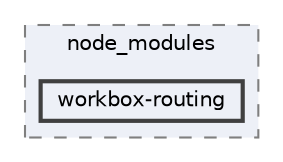 digraph "pkiclassroomrescheduler/src/main/frontend/node_modules/workbox-routing"
{
 // LATEX_PDF_SIZE
  bgcolor="transparent";
  edge [fontname=Helvetica,fontsize=10,labelfontname=Helvetica,labelfontsize=10];
  node [fontname=Helvetica,fontsize=10,shape=box,height=0.2,width=0.4];
  compound=true
  subgraph clusterdir_72953eda66ccb3a2722c28e1c3e6c23b {
    graph [ bgcolor="#edf0f7", pencolor="grey50", label="node_modules", fontname=Helvetica,fontsize=10 style="filled,dashed", URL="dir_72953eda66ccb3a2722c28e1c3e6c23b.html",tooltip=""]
  dir_14e56979893cfbcd6ab7175945026534 [label="workbox-routing", fillcolor="#edf0f7", color="grey25", style="filled,bold", URL="dir_14e56979893cfbcd6ab7175945026534.html",tooltip=""];
  }
}
